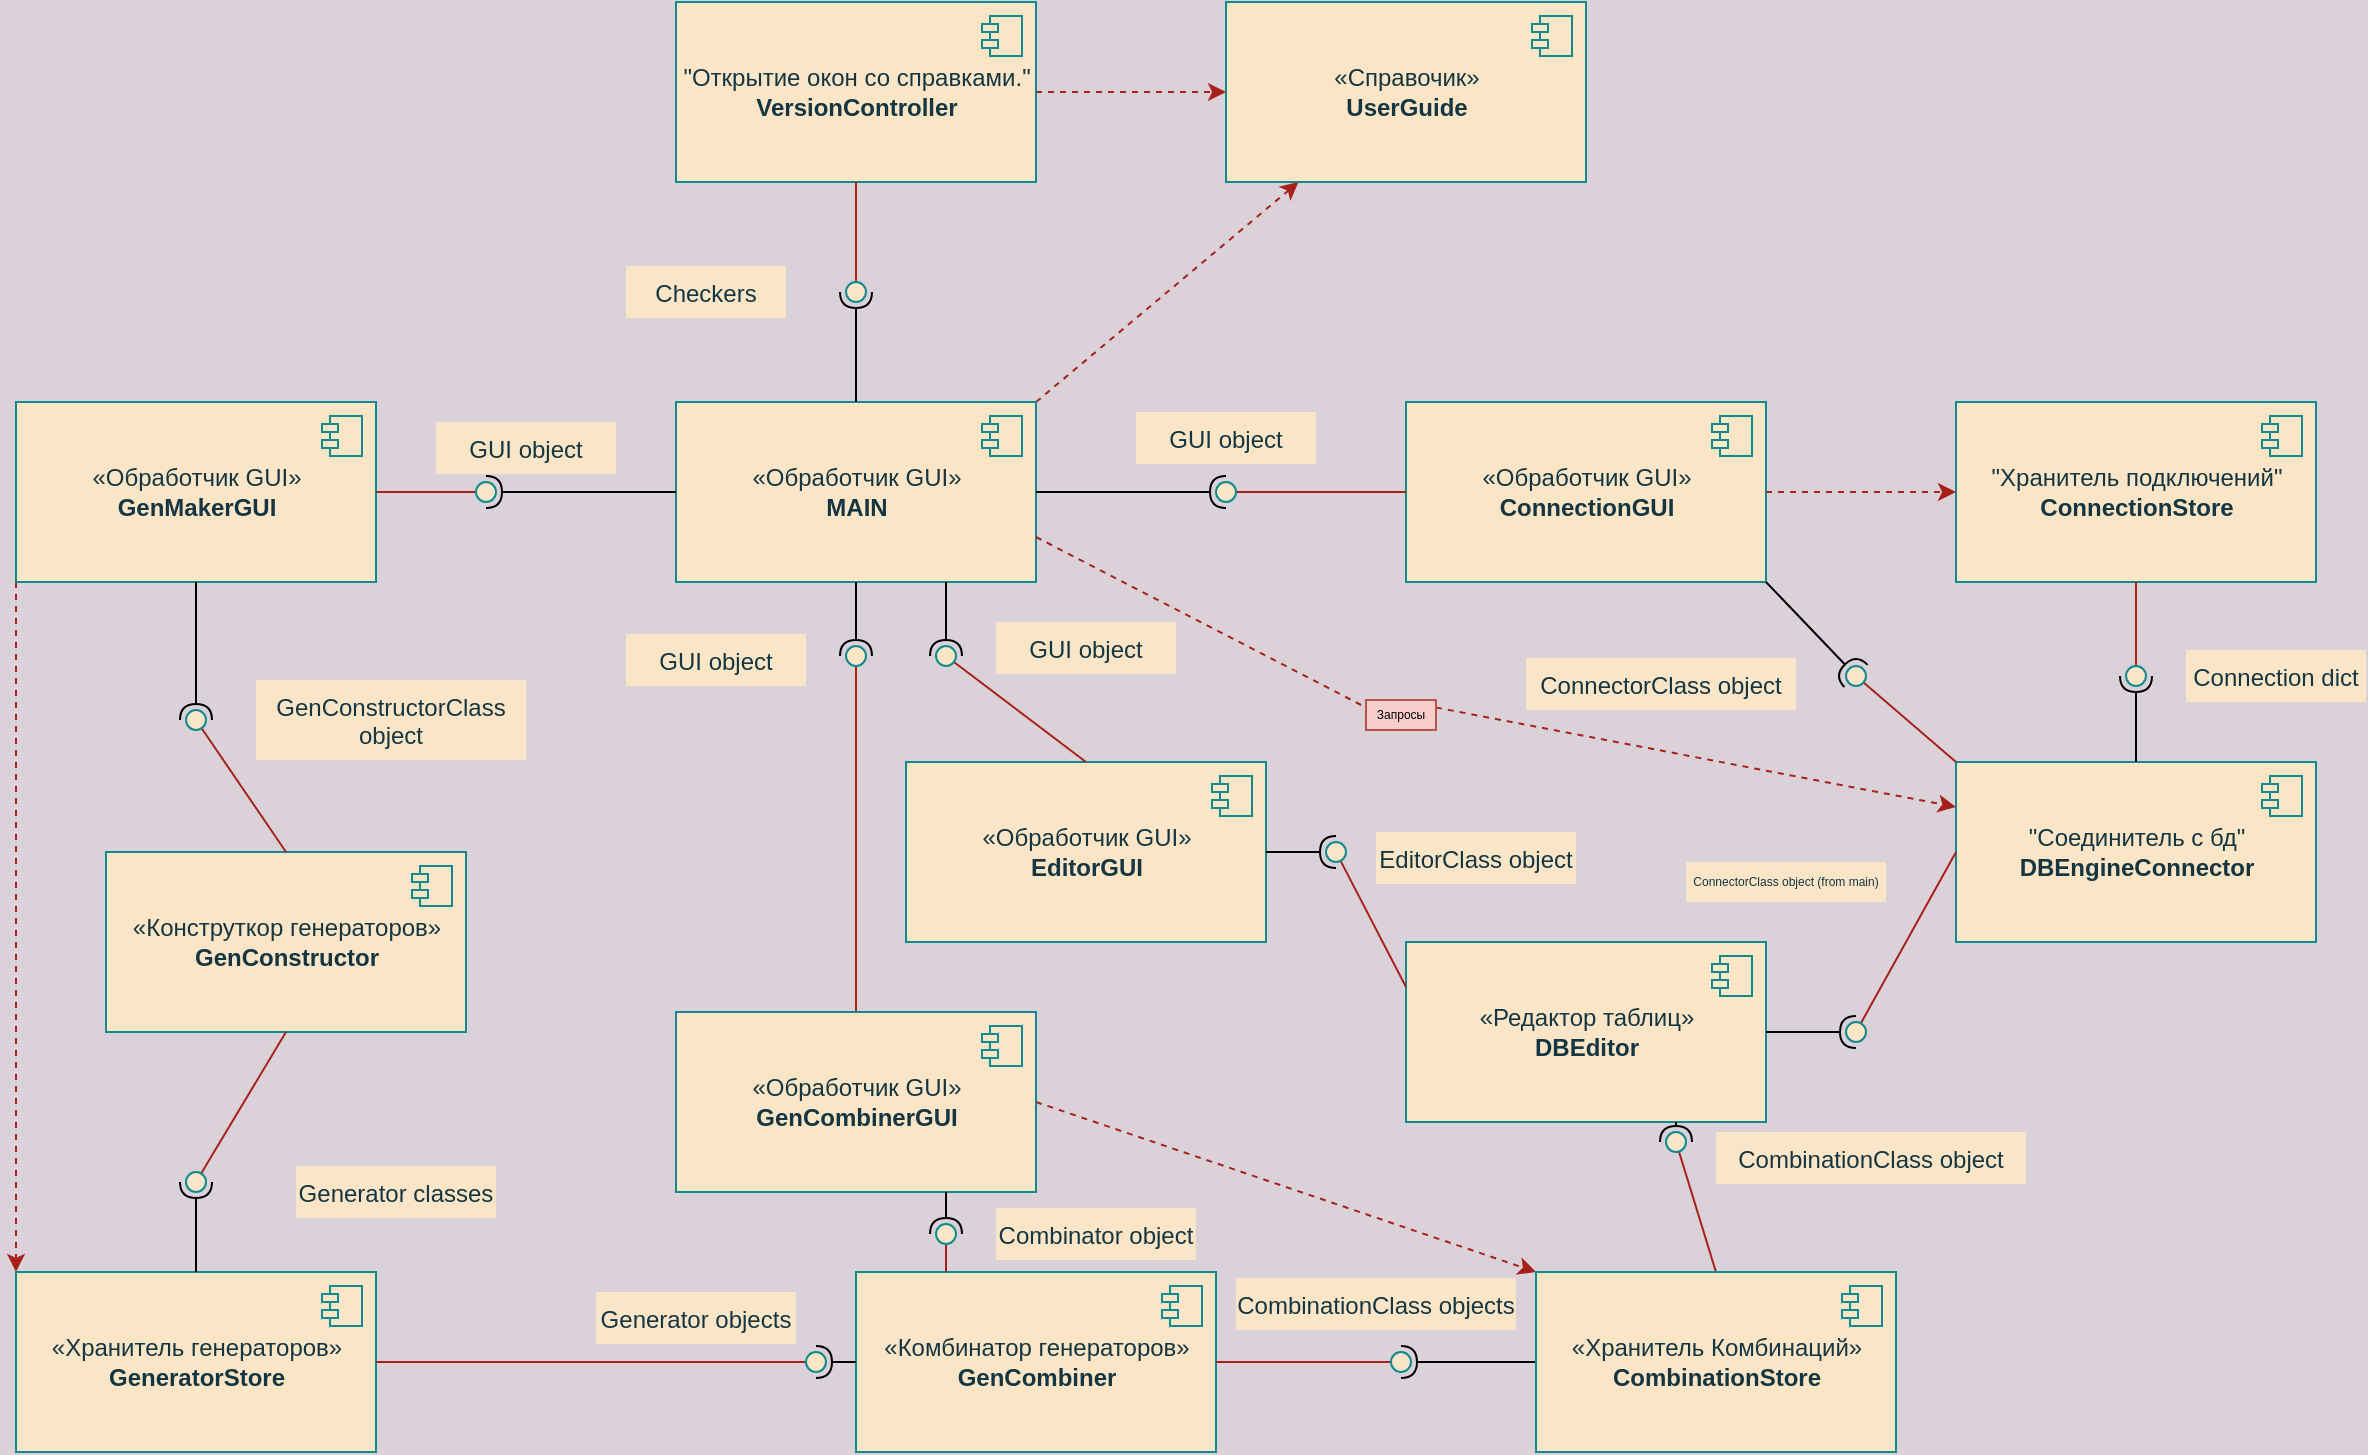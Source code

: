 <mxfile version="19.0.3" type="device"><diagram id="C5RBs43oDa-KdzZeNtuy" name="Page-1"><mxGraphModel dx="4013" dy="1730" grid="1" gridSize="5" guides="1" tooltips="1" connect="1" arrows="1" fold="1" page="1" pageScale="1" pageWidth="1169" pageHeight="827" background="#DAD2D8" math="0" shadow="0"><root><mxCell id="WIyWlLk6GJQsqaUBKTNV-0"/><mxCell id="WIyWlLk6GJQsqaUBKTNV-1" parent="WIyWlLk6GJQsqaUBKTNV-0"/><mxCell id="8KWRjLrC3s_CBurPXDUP-26" style="rounded=1;sketch=0;orthogonalLoop=1;jettySize=auto;html=1;exitX=1;exitY=0;exitDx=0;exitDy=0;fontColor=#143642;strokeColor=#A8201A;fillColor=#FAE5C7;dashed=1;" edge="1" parent="WIyWlLk6GJQsqaUBKTNV-1" source="8KWRjLrC3s_CBurPXDUP-9" target="8KWRjLrC3s_CBurPXDUP-11"><mxGeometry relative="1" as="geometry"/></mxCell><mxCell id="8KWRjLrC3s_CBurPXDUP-9" value="«Обработчик GUI»&lt;br&gt;&lt;b&gt;MAIN&lt;/b&gt;" style="html=1;dropTarget=0;rounded=0;sketch=0;fontColor=#143642;strokeColor=#0F8B8D;fillColor=#FAE5C7;" vertex="1" parent="WIyWlLk6GJQsqaUBKTNV-1"><mxGeometry x="-245" y="655" width="180" height="90" as="geometry"/></mxCell><mxCell id="8KWRjLrC3s_CBurPXDUP-10" value="" style="shape=module;jettyWidth=8;jettyHeight=4;rounded=0;sketch=0;fontColor=#143642;strokeColor=#0F8B8D;fillColor=#FAE5C7;" vertex="1" parent="8KWRjLrC3s_CBurPXDUP-9"><mxGeometry x="1" width="20" height="20" relative="1" as="geometry"><mxPoint x="-27" y="7" as="offset"/></mxGeometry></mxCell><mxCell id="8KWRjLrC3s_CBurPXDUP-11" value="«Справочик»&lt;br&gt;&lt;b&gt;UserGuide&lt;/b&gt;" style="html=1;dropTarget=0;rounded=0;sketch=0;fontColor=#143642;strokeColor=#0F8B8D;fillColor=#FAE5C7;" vertex="1" parent="WIyWlLk6GJQsqaUBKTNV-1"><mxGeometry x="30" y="455" width="180" height="90" as="geometry"/></mxCell><mxCell id="8KWRjLrC3s_CBurPXDUP-12" value="" style="shape=module;jettyWidth=8;jettyHeight=4;rounded=0;sketch=0;fontColor=#143642;strokeColor=#0F8B8D;fillColor=#FAE5C7;" vertex="1" parent="8KWRjLrC3s_CBurPXDUP-11"><mxGeometry x="1" width="20" height="20" relative="1" as="geometry"><mxPoint x="-27" y="7" as="offset"/></mxGeometry></mxCell><mxCell id="8KWRjLrC3s_CBurPXDUP-17" style="edgeStyle=orthogonalEdgeStyle;curved=0;rounded=1;sketch=0;orthogonalLoop=1;jettySize=auto;html=1;exitX=1;exitY=0.5;exitDx=0;exitDy=0;fontColor=#143642;strokeColor=#A8201A;fillColor=#FAE5C7;dashed=1;" edge="1" parent="WIyWlLk6GJQsqaUBKTNV-1" source="8KWRjLrC3s_CBurPXDUP-13" target="8KWRjLrC3s_CBurPXDUP-11"><mxGeometry relative="1" as="geometry"/></mxCell><mxCell id="8KWRjLrC3s_CBurPXDUP-13" value="&quot;Открытие окон со справками.&quot;&lt;br&gt;&lt;b&gt;VersionController&lt;/b&gt;" style="html=1;dropTarget=0;rounded=0;sketch=0;fontColor=#143642;strokeColor=#0F8B8D;fillColor=#FAE5C7;" vertex="1" parent="WIyWlLk6GJQsqaUBKTNV-1"><mxGeometry x="-245" y="455" width="180" height="90" as="geometry"/></mxCell><mxCell id="8KWRjLrC3s_CBurPXDUP-14" value="" style="shape=module;jettyWidth=8;jettyHeight=4;rounded=0;sketch=0;fontColor=#143642;strokeColor=#0F8B8D;fillColor=#FAE5C7;" vertex="1" parent="8KWRjLrC3s_CBurPXDUP-13"><mxGeometry x="1" width="20" height="20" relative="1" as="geometry"><mxPoint x="-27" y="7" as="offset"/></mxGeometry></mxCell><mxCell id="8KWRjLrC3s_CBurPXDUP-15" value="&quot;Хранитель подключений&quot;&lt;br&gt;&lt;b&gt;ConnectionStore&lt;/b&gt;" style="html=1;dropTarget=0;rounded=0;sketch=0;fontColor=#143642;strokeColor=#0F8B8D;fillColor=#FAE5C7;" vertex="1" parent="WIyWlLk6GJQsqaUBKTNV-1"><mxGeometry x="395" y="655" width="180" height="90" as="geometry"/></mxCell><mxCell id="8KWRjLrC3s_CBurPXDUP-16" value="" style="shape=module;jettyWidth=8;jettyHeight=4;rounded=0;sketch=0;fontColor=#143642;strokeColor=#0F8B8D;fillColor=#FAE5C7;" vertex="1" parent="8KWRjLrC3s_CBurPXDUP-15"><mxGeometry x="1" width="20" height="20" relative="1" as="geometry"><mxPoint x="-27" y="7" as="offset"/></mxGeometry></mxCell><mxCell id="8KWRjLrC3s_CBurPXDUP-22" value="" style="rounded=0;orthogonalLoop=1;jettySize=auto;html=1;endArrow=none;endFill=0;sketch=0;sourcePerimeterSpacing=0;targetPerimeterSpacing=0;fontColor=#143642;strokeColor=#A8201A;fillColor=#FAE5C7;curved=0;exitX=0.5;exitY=1;exitDx=0;exitDy=0;" edge="1" target="8KWRjLrC3s_CBurPXDUP-24" parent="WIyWlLk6GJQsqaUBKTNV-1" source="8KWRjLrC3s_CBurPXDUP-13"><mxGeometry relative="1" as="geometry"><mxPoint x="-180" y="590" as="sourcePoint"/></mxGeometry></mxCell><mxCell id="8KWRjLrC3s_CBurPXDUP-23" value="" style="rounded=0;orthogonalLoop=1;jettySize=auto;html=1;endArrow=halfCircle;endFill=0;entryX=0.5;entryY=0.5;endSize=6;strokeWidth=1;sketch=0;fontColor=#143642;fillColor=#FAE5C7;curved=0;" edge="1" target="8KWRjLrC3s_CBurPXDUP-24" parent="WIyWlLk6GJQsqaUBKTNV-1" source="8KWRjLrC3s_CBurPXDUP-9"><mxGeometry relative="1" as="geometry"><mxPoint x="-140" y="590" as="sourcePoint"/></mxGeometry></mxCell><mxCell id="8KWRjLrC3s_CBurPXDUP-24" value="" style="ellipse;whiteSpace=wrap;html=1;align=center;aspect=fixed;resizable=0;points=[];outlineConnect=0;sketch=0;rounded=0;fontColor=#143642;strokeColor=#0F8B8D;fillColor=#FAE5C7;" vertex="1" parent="WIyWlLk6GJQsqaUBKTNV-1"><mxGeometry x="-160" y="595" width="10" height="10" as="geometry"/></mxCell><mxCell id="8KWRjLrC3s_CBurPXDUP-25" value="Checkers" style="text;align=center;fontStyle=0;verticalAlign=middle;spacingLeft=3;spacingRight=3;strokeColor=none;rotatable=0;points=[[0,0.5],[1,0.5]];portConstraint=eastwest;rounded=0;sketch=0;fontColor=#143642;fillColor=#FAE5C7;" vertex="1" parent="WIyWlLk6GJQsqaUBKTNV-1"><mxGeometry x="-270" y="587" width="80" height="26" as="geometry"/></mxCell><mxCell id="8KWRjLrC3s_CBurPXDUP-30" value="Connection dict" style="text;align=center;fontStyle=0;verticalAlign=middle;spacingLeft=3;spacingRight=3;strokeColor=none;rotatable=0;points=[[0,0.5],[1,0.5]];portConstraint=eastwest;rounded=0;sketch=0;fontColor=#143642;fillColor=#FAE5C7;" vertex="1" parent="WIyWlLk6GJQsqaUBKTNV-1"><mxGeometry x="510" y="779" width="90" height="26" as="geometry"/></mxCell><mxCell id="8KWRjLrC3s_CBurPXDUP-31" value="&quot;Соединитель с бд&quot;&lt;br&gt;&lt;b&gt;DBEngineConnector&lt;br&gt;&lt;/b&gt;" style="html=1;dropTarget=0;rounded=0;sketch=0;fontColor=#143642;strokeColor=#0F8B8D;fillColor=#FAE5C7;" vertex="1" parent="WIyWlLk6GJQsqaUBKTNV-1"><mxGeometry x="395" y="835" width="180" height="90" as="geometry"/></mxCell><mxCell id="8KWRjLrC3s_CBurPXDUP-32" value="" style="shape=module;jettyWidth=8;jettyHeight=4;rounded=0;sketch=0;fontColor=#143642;strokeColor=#0F8B8D;fillColor=#FAE5C7;" vertex="1" parent="8KWRjLrC3s_CBurPXDUP-31"><mxGeometry x="1" width="20" height="20" relative="1" as="geometry"><mxPoint x="-27" y="7" as="offset"/></mxGeometry></mxCell><mxCell id="8KWRjLrC3s_CBurPXDUP-42" style="edgeStyle=none;shape=connector;rounded=1;sketch=0;orthogonalLoop=1;jettySize=auto;html=1;exitX=1;exitY=0.5;exitDx=0;exitDy=0;labelBackgroundColor=default;fontFamily=Helvetica;fontSize=11;fontColor=#143642;endArrow=classic;strokeColor=#A8201A;fillColor=#FAE5C7;dashed=1;" edge="1" parent="WIyWlLk6GJQsqaUBKTNV-1" source="8KWRjLrC3s_CBurPXDUP-34" target="8KWRjLrC3s_CBurPXDUP-15"><mxGeometry relative="1" as="geometry"/></mxCell><mxCell id="8KWRjLrC3s_CBurPXDUP-34" value="«Обработчик GUI»&lt;br&gt;&lt;b&gt;ConnectionGUI&lt;/b&gt;" style="html=1;dropTarget=0;rounded=0;sketch=0;fontColor=#143642;strokeColor=#0F8B8D;fillColor=#FAE5C7;" vertex="1" parent="WIyWlLk6GJQsqaUBKTNV-1"><mxGeometry x="120" y="655" width="180" height="90" as="geometry"/></mxCell><mxCell id="8KWRjLrC3s_CBurPXDUP-35" value="" style="shape=module;jettyWidth=8;jettyHeight=4;rounded=0;sketch=0;fontColor=#143642;strokeColor=#0F8B8D;fillColor=#FAE5C7;" vertex="1" parent="8KWRjLrC3s_CBurPXDUP-34"><mxGeometry x="1" width="20" height="20" relative="1" as="geometry"><mxPoint x="-27" y="7" as="offset"/></mxGeometry></mxCell><mxCell id="8KWRjLrC3s_CBurPXDUP-39" value="" style="rounded=0;orthogonalLoop=1;jettySize=auto;html=1;endArrow=none;endFill=0;sketch=0;sourcePerimeterSpacing=0;targetPerimeterSpacing=0;labelBackgroundColor=default;fontFamily=Helvetica;fontSize=11;fontColor=#143642;strokeColor=#A8201A;fillColor=#FAE5C7;shape=connector;exitX=0.5;exitY=1;exitDx=0;exitDy=0;" edge="1" target="8KWRjLrC3s_CBurPXDUP-41" parent="WIyWlLk6GJQsqaUBKTNV-1" source="8KWRjLrC3s_CBurPXDUP-15"><mxGeometry relative="1" as="geometry"><mxPoint x="460" y="790" as="sourcePoint"/></mxGeometry></mxCell><mxCell id="8KWRjLrC3s_CBurPXDUP-40" value="" style="rounded=0;orthogonalLoop=1;jettySize=auto;html=1;endArrow=halfCircle;endFill=0;entryX=0.5;entryY=0.5;endSize=6;strokeWidth=1;sketch=0;labelBackgroundColor=default;fontFamily=Helvetica;fontSize=11;fontColor=#143642;fillColor=#FAE5C7;shape=connector;exitX=0.5;exitY=0;exitDx=0;exitDy=0;" edge="1" target="8KWRjLrC3s_CBurPXDUP-41" parent="WIyWlLk6GJQsqaUBKTNV-1" source="8KWRjLrC3s_CBurPXDUP-31"><mxGeometry relative="1" as="geometry"><mxPoint x="505" y="792" as="sourcePoint"/></mxGeometry></mxCell><mxCell id="8KWRjLrC3s_CBurPXDUP-41" value="" style="ellipse;whiteSpace=wrap;html=1;align=center;aspect=fixed;resizable=0;points=[];outlineConnect=0;sketch=0;rounded=0;fontFamily=Helvetica;fontSize=11;fontColor=#143642;strokeColor=#0F8B8D;fillColor=#FAE5C7;" vertex="1" parent="WIyWlLk6GJQsqaUBKTNV-1"><mxGeometry x="480" y="787" width="10" height="10" as="geometry"/></mxCell><mxCell id="8KWRjLrC3s_CBurPXDUP-43" value="" style="rounded=0;orthogonalLoop=1;jettySize=auto;html=1;endArrow=none;endFill=0;sketch=0;sourcePerimeterSpacing=0;targetPerimeterSpacing=0;labelBackgroundColor=default;fontFamily=Helvetica;fontSize=11;fontColor=#143642;strokeColor=#A8201A;fillColor=#FAE5C7;shape=connector;exitX=0;exitY=0;exitDx=0;exitDy=0;" edge="1" target="8KWRjLrC3s_CBurPXDUP-45" parent="WIyWlLk6GJQsqaUBKTNV-1" source="8KWRjLrC3s_CBurPXDUP-31"><mxGeometry relative="1" as="geometry"><mxPoint x="310" y="880" as="sourcePoint"/></mxGeometry></mxCell><mxCell id="8KWRjLrC3s_CBurPXDUP-44" value="" style="rounded=0;orthogonalLoop=1;jettySize=auto;html=1;endArrow=halfCircle;endFill=0;entryX=0.5;entryY=0.5;endSize=6;strokeWidth=1;sketch=0;labelBackgroundColor=default;fontFamily=Helvetica;fontSize=11;fontColor=#143642;fillColor=#FAE5C7;shape=connector;exitX=1;exitY=1;exitDx=0;exitDy=0;" edge="1" target="8KWRjLrC3s_CBurPXDUP-45" parent="WIyWlLk6GJQsqaUBKTNV-1" source="8KWRjLrC3s_CBurPXDUP-34"><mxGeometry relative="1" as="geometry"><mxPoint x="310" y="840" as="sourcePoint"/></mxGeometry></mxCell><mxCell id="8KWRjLrC3s_CBurPXDUP-45" value="" style="ellipse;whiteSpace=wrap;html=1;align=center;aspect=fixed;resizable=0;points=[];outlineConnect=0;sketch=0;rounded=0;fontFamily=Helvetica;fontSize=11;fontColor=#143642;strokeColor=#0F8B8D;fillColor=#FAE5C7;" vertex="1" parent="WIyWlLk6GJQsqaUBKTNV-1"><mxGeometry x="340" y="787" width="10" height="10" as="geometry"/></mxCell><mxCell id="8KWRjLrC3s_CBurPXDUP-46" value="ConnectorClass object" style="text;align=center;fontStyle=0;verticalAlign=middle;spacingLeft=3;spacingRight=3;strokeColor=none;rotatable=0;points=[[0,0.5],[1,0.5]];portConstraint=eastwest;rounded=0;sketch=0;fontColor=#143642;fillColor=#FAE5C7;" vertex="1" parent="WIyWlLk6GJQsqaUBKTNV-1"><mxGeometry x="180" y="783" width="135" height="26" as="geometry"/></mxCell><mxCell id="8KWRjLrC3s_CBurPXDUP-47" value="" style="rounded=0;orthogonalLoop=1;jettySize=auto;html=1;endArrow=none;endFill=0;sketch=0;sourcePerimeterSpacing=0;targetPerimeterSpacing=0;labelBackgroundColor=default;fontFamily=Helvetica;fontSize=11;fontColor=#143642;strokeColor=#A8201A;fillColor=#FAE5C7;shape=connector;exitX=0;exitY=0.5;exitDx=0;exitDy=0;" edge="1" target="8KWRjLrC3s_CBurPXDUP-49" parent="WIyWlLk6GJQsqaUBKTNV-1" source="8KWRjLrC3s_CBurPXDUP-34"><mxGeometry relative="1" as="geometry"><mxPoint x="85" y="705" as="sourcePoint"/></mxGeometry></mxCell><mxCell id="8KWRjLrC3s_CBurPXDUP-48" value="" style="rounded=0;orthogonalLoop=1;jettySize=auto;html=1;endArrow=halfCircle;endFill=0;entryX=0.5;entryY=0.5;endSize=6;strokeWidth=1;sketch=0;labelBackgroundColor=default;fontFamily=Helvetica;fontSize=11;fontColor=#143642;fillColor=#FAE5C7;shape=connector;exitX=1;exitY=0.5;exitDx=0;exitDy=0;" edge="1" target="8KWRjLrC3s_CBurPXDUP-49" parent="WIyWlLk6GJQsqaUBKTNV-1" source="8KWRjLrC3s_CBurPXDUP-9"><mxGeometry relative="1" as="geometry"><mxPoint x="-35" y="695" as="sourcePoint"/></mxGeometry></mxCell><mxCell id="8KWRjLrC3s_CBurPXDUP-49" value="" style="ellipse;whiteSpace=wrap;html=1;align=center;aspect=fixed;resizable=0;points=[];outlineConnect=0;sketch=0;rounded=0;fontFamily=Helvetica;fontSize=11;fontColor=#143642;strokeColor=#0F8B8D;fillColor=#FAE5C7;" vertex="1" parent="WIyWlLk6GJQsqaUBKTNV-1"><mxGeometry x="25" y="695" width="10" height="10" as="geometry"/></mxCell><mxCell id="8KWRjLrC3s_CBurPXDUP-50" value="GUI object" style="text;align=center;fontStyle=0;verticalAlign=middle;spacingLeft=3;spacingRight=3;strokeColor=none;rotatable=0;points=[[0,0.5],[1,0.5]];portConstraint=eastwest;rounded=0;sketch=0;fontColor=#143642;fillColor=#FAE5C7;" vertex="1" parent="WIyWlLk6GJQsqaUBKTNV-1"><mxGeometry x="-15" y="660" width="90" height="26" as="geometry"/></mxCell><mxCell id="8KWRjLrC3s_CBurPXDUP-141" style="edgeStyle=none;rounded=1;sketch=0;orthogonalLoop=1;jettySize=auto;html=1;exitX=1;exitY=0.25;exitDx=0;exitDy=0;entryX=0;entryY=0.25;entryDx=0;entryDy=0;dashed=1;labelBackgroundColor=default;fontFamily=Helvetica;fontSize=6;fontColor=#143642;startArrow=none;startFill=0;endArrow=classic;endFill=1;strokeColor=#A8201A;fillColor=#FAE5C7;" edge="1" parent="WIyWlLk6GJQsqaUBKTNV-1" source="8KWRjLrC3s_CBurPXDUP-143" target="8KWRjLrC3s_CBurPXDUP-31"><mxGeometry relative="1" as="geometry"/></mxCell><mxCell id="8KWRjLrC3s_CBurPXDUP-53" value="«Обработчик GUI»&lt;br&gt;&lt;b&gt;EditorGUI&lt;/b&gt;" style="html=1;dropTarget=0;rounded=0;sketch=0;fontColor=#143642;strokeColor=#0F8B8D;fillColor=#FAE5C7;" vertex="1" parent="WIyWlLk6GJQsqaUBKTNV-1"><mxGeometry x="-130" y="835" width="180" height="90" as="geometry"/></mxCell><mxCell id="8KWRjLrC3s_CBurPXDUP-54" value="" style="shape=module;jettyWidth=8;jettyHeight=4;rounded=0;sketch=0;fontColor=#143642;strokeColor=#0F8B8D;fillColor=#FAE5C7;" vertex="1" parent="8KWRjLrC3s_CBurPXDUP-53"><mxGeometry x="1" width="20" height="20" relative="1" as="geometry"><mxPoint x="-27" y="7" as="offset"/></mxGeometry></mxCell><mxCell id="8KWRjLrC3s_CBurPXDUP-55" value="«Редактор таблиц»&lt;br&gt;&lt;b&gt;DBEditor&lt;/b&gt;" style="html=1;dropTarget=0;rounded=0;sketch=0;fontColor=#143642;strokeColor=#0F8B8D;fillColor=#FAE5C7;" vertex="1" parent="WIyWlLk6GJQsqaUBKTNV-1"><mxGeometry x="120" y="925" width="180" height="90" as="geometry"/></mxCell><mxCell id="8KWRjLrC3s_CBurPXDUP-56" value="" style="shape=module;jettyWidth=8;jettyHeight=4;rounded=0;sketch=0;fontColor=#143642;strokeColor=#0F8B8D;fillColor=#FAE5C7;" vertex="1" parent="8KWRjLrC3s_CBurPXDUP-55"><mxGeometry x="1" width="20" height="20" relative="1" as="geometry"><mxPoint x="-27" y="7" as="offset"/></mxGeometry></mxCell><mxCell id="8KWRjLrC3s_CBurPXDUP-58" value="" style="rounded=0;orthogonalLoop=1;jettySize=auto;html=1;endArrow=none;endFill=0;sketch=0;sourcePerimeterSpacing=0;targetPerimeterSpacing=0;labelBackgroundColor=default;fontFamily=Helvetica;fontSize=11;fontColor=#143642;strokeColor=#A8201A;fillColor=#FAE5C7;shape=connector;exitX=0;exitY=0.5;exitDx=0;exitDy=0;" edge="1" target="8KWRjLrC3s_CBurPXDUP-60" parent="WIyWlLk6GJQsqaUBKTNV-1" source="8KWRjLrC3s_CBurPXDUP-31"><mxGeometry relative="1" as="geometry"><mxPoint x="295" y="880" as="sourcePoint"/></mxGeometry></mxCell><mxCell id="8KWRjLrC3s_CBurPXDUP-59" value="" style="rounded=0;orthogonalLoop=1;jettySize=auto;html=1;endArrow=halfCircle;endFill=0;entryX=0.5;entryY=0.5;endSize=6;strokeWidth=1;sketch=0;labelBackgroundColor=default;fontFamily=Helvetica;fontSize=11;fontColor=#143642;fillColor=#FAE5C7;shape=connector;exitX=1;exitY=0.5;exitDx=0;exitDy=0;" edge="1" target="8KWRjLrC3s_CBurPXDUP-60" parent="WIyWlLk6GJQsqaUBKTNV-1" source="8KWRjLrC3s_CBurPXDUP-55"><mxGeometry relative="1" as="geometry"><mxPoint x="335" y="880" as="sourcePoint"/></mxGeometry></mxCell><mxCell id="8KWRjLrC3s_CBurPXDUP-60" value="" style="ellipse;whiteSpace=wrap;html=1;align=center;aspect=fixed;resizable=0;points=[];outlineConnect=0;sketch=0;rounded=0;fontFamily=Helvetica;fontSize=11;fontColor=#143642;strokeColor=#0F8B8D;fillColor=#FAE5C7;" vertex="1" parent="WIyWlLk6GJQsqaUBKTNV-1"><mxGeometry x="340" y="965" width="10" height="10" as="geometry"/></mxCell><mxCell id="8KWRjLrC3s_CBurPXDUP-61" value="ConnectorClass object (from main)" style="text;align=center;fontStyle=0;verticalAlign=middle;spacingLeft=3;spacingRight=3;strokeColor=none;rotatable=0;points=[[0,0.5],[1,0.5]];portConstraint=eastwest;rounded=0;sketch=0;fontColor=#143642;fillColor=#FAE5C7;fontSize=6;" vertex="1" parent="WIyWlLk6GJQsqaUBKTNV-1"><mxGeometry x="260" y="885" width="100" height="20" as="geometry"/></mxCell><mxCell id="8KWRjLrC3s_CBurPXDUP-62" value="" style="rounded=0;orthogonalLoop=1;jettySize=auto;html=1;endArrow=none;endFill=0;sketch=0;sourcePerimeterSpacing=0;targetPerimeterSpacing=0;labelBackgroundColor=default;fontFamily=Helvetica;fontSize=11;fontColor=#143642;strokeColor=#A8201A;fillColor=#FAE5C7;shape=connector;exitX=0;exitY=0.25;exitDx=0;exitDy=0;" edge="1" parent="WIyWlLk6GJQsqaUBKTNV-1" target="8KWRjLrC3s_CBurPXDUP-64" source="8KWRjLrC3s_CBurPXDUP-55"><mxGeometry relative="1" as="geometry"><mxPoint x="70" y="875" as="sourcePoint"/></mxGeometry></mxCell><mxCell id="8KWRjLrC3s_CBurPXDUP-63" value="" style="rounded=0;orthogonalLoop=1;jettySize=auto;html=1;endArrow=halfCircle;endFill=0;entryX=0.5;entryY=0.5;endSize=6;strokeWidth=1;sketch=0;labelBackgroundColor=default;fontFamily=Helvetica;fontSize=11;fontColor=#143642;fillColor=#FAE5C7;shape=connector;exitX=1;exitY=0.5;exitDx=0;exitDy=0;" edge="1" parent="WIyWlLk6GJQsqaUBKTNV-1" target="8KWRjLrC3s_CBurPXDUP-64" source="8KWRjLrC3s_CBurPXDUP-53"><mxGeometry relative="1" as="geometry"><mxPoint x="-65" y="890" as="sourcePoint"/></mxGeometry></mxCell><mxCell id="8KWRjLrC3s_CBurPXDUP-64" value="" style="ellipse;whiteSpace=wrap;html=1;align=center;aspect=fixed;resizable=0;points=[];outlineConnect=0;sketch=0;rounded=0;fontFamily=Helvetica;fontSize=11;fontColor=#143642;strokeColor=#0F8B8D;fillColor=#FAE5C7;" vertex="1" parent="WIyWlLk6GJQsqaUBKTNV-1"><mxGeometry x="80" y="875" width="10" height="10" as="geometry"/></mxCell><mxCell id="8KWRjLrC3s_CBurPXDUP-65" value="EditorClass object" style="text;align=center;fontStyle=0;verticalAlign=middle;spacingLeft=3;spacingRight=3;strokeColor=none;rotatable=0;points=[[0,0.5],[1,0.5]];portConstraint=eastwest;rounded=0;sketch=0;fontColor=#143642;fillColor=#FAE5C7;" vertex="1" parent="WIyWlLk6GJQsqaUBKTNV-1"><mxGeometry x="105" y="870" width="100" height="26" as="geometry"/></mxCell><mxCell id="8KWRjLrC3s_CBurPXDUP-66" value="" style="rounded=0;orthogonalLoop=1;jettySize=auto;html=1;endArrow=none;endFill=0;sketch=0;sourcePerimeterSpacing=0;targetPerimeterSpacing=0;labelBackgroundColor=default;fontFamily=Helvetica;fontSize=6;fontColor=#143642;strokeColor=#A8201A;fillColor=#FAE5C7;shape=connector;exitX=0.5;exitY=0;exitDx=0;exitDy=0;" edge="1" target="8KWRjLrC3s_CBurPXDUP-68" parent="WIyWlLk6GJQsqaUBKTNV-1" source="8KWRjLrC3s_CBurPXDUP-53"><mxGeometry relative="1" as="geometry"><mxPoint x="-180" y="792" as="sourcePoint"/></mxGeometry></mxCell><mxCell id="8KWRjLrC3s_CBurPXDUP-67" value="" style="rounded=0;orthogonalLoop=1;jettySize=auto;html=1;endArrow=halfCircle;endFill=0;entryX=0.5;entryY=0.5;endSize=6;strokeWidth=1;sketch=0;labelBackgroundColor=default;fontFamily=Helvetica;fontSize=6;fontColor=#143642;fillColor=#FAE5C7;shape=connector;exitX=0.75;exitY=1;exitDx=0;exitDy=0;" edge="1" target="8KWRjLrC3s_CBurPXDUP-68" parent="WIyWlLk6GJQsqaUBKTNV-1" source="8KWRjLrC3s_CBurPXDUP-9"><mxGeometry relative="1" as="geometry"><mxPoint x="-140" y="792" as="sourcePoint"/></mxGeometry></mxCell><mxCell id="8KWRjLrC3s_CBurPXDUP-68" value="" style="ellipse;whiteSpace=wrap;html=1;align=center;aspect=fixed;resizable=0;points=[];outlineConnect=0;sketch=0;rounded=0;fontFamily=Helvetica;fontSize=6;fontColor=#143642;strokeColor=#0F8B8D;fillColor=#FAE5C7;" vertex="1" parent="WIyWlLk6GJQsqaUBKTNV-1"><mxGeometry x="-115" y="777" width="10" height="10" as="geometry"/></mxCell><mxCell id="8KWRjLrC3s_CBurPXDUP-69" value="GUI object" style="text;align=center;fontStyle=0;verticalAlign=middle;spacingLeft=3;spacingRight=3;strokeColor=none;rotatable=0;points=[[0,0.5],[1,0.5]];portConstraint=eastwest;rounded=0;sketch=0;fontColor=#143642;fillColor=#FAE5C7;" vertex="1" parent="WIyWlLk6GJQsqaUBKTNV-1"><mxGeometry x="-85" y="765" width="90" height="26" as="geometry"/></mxCell><mxCell id="8KWRjLrC3s_CBurPXDUP-73" value="" style="rounded=0;orthogonalLoop=1;jettySize=auto;html=1;endArrow=none;endFill=0;sketch=0;sourcePerimeterSpacing=0;targetPerimeterSpacing=0;labelBackgroundColor=default;fontFamily=Helvetica;fontSize=6;fontColor=#143642;strokeColor=#A8201A;fillColor=#FAE5C7;shape=connector;exitX=0.5;exitY=0;exitDx=0;exitDy=0;" edge="1" target="8KWRjLrC3s_CBurPXDUP-75" parent="WIyWlLk6GJQsqaUBKTNV-1" source="8KWRjLrC3s_CBurPXDUP-79"><mxGeometry relative="1" as="geometry"><mxPoint x="-400" y="725" as="sourcePoint"/></mxGeometry></mxCell><mxCell id="8KWRjLrC3s_CBurPXDUP-74" value="" style="rounded=0;orthogonalLoop=1;jettySize=auto;html=1;endArrow=halfCircle;endFill=0;entryX=0.5;entryY=0.5;endSize=6;strokeWidth=1;sketch=0;labelBackgroundColor=default;fontFamily=Helvetica;fontSize=6;fontColor=#143642;fillColor=#FAE5C7;shape=connector;exitX=0.5;exitY=1;exitDx=0;exitDy=0;" edge="1" target="8KWRjLrC3s_CBurPXDUP-75" parent="WIyWlLk6GJQsqaUBKTNV-1" source="8KWRjLrC3s_CBurPXDUP-9"><mxGeometry relative="1" as="geometry"><mxPoint x="-355" y="710" as="sourcePoint"/></mxGeometry></mxCell><mxCell id="8KWRjLrC3s_CBurPXDUP-75" value="" style="ellipse;whiteSpace=wrap;html=1;align=center;aspect=fixed;resizable=0;points=[];outlineConnect=0;sketch=0;rounded=0;fontFamily=Helvetica;fontSize=6;fontColor=#143642;strokeColor=#0F8B8D;fillColor=#FAE5C7;" vertex="1" parent="WIyWlLk6GJQsqaUBKTNV-1"><mxGeometry x="-160" y="777" width="10" height="10" as="geometry"/></mxCell><mxCell id="8KWRjLrC3s_CBurPXDUP-140" style="edgeStyle=none;rounded=1;sketch=0;orthogonalLoop=1;jettySize=auto;html=1;exitX=0;exitY=1;exitDx=0;exitDy=0;entryX=0;entryY=0;entryDx=0;entryDy=0;labelBackgroundColor=default;fontFamily=Helvetica;fontSize=6;fontColor=#143642;startArrow=none;startFill=0;endArrow=classic;endFill=1;strokeColor=#A8201A;fillColor=#FAE5C7;dashed=1;" edge="1" parent="WIyWlLk6GJQsqaUBKTNV-1" source="8KWRjLrC3s_CBurPXDUP-77" target="8KWRjLrC3s_CBurPXDUP-99"><mxGeometry relative="1" as="geometry"/></mxCell><mxCell id="8KWRjLrC3s_CBurPXDUP-77" value="«Обработчик GUI»&lt;br&gt;&lt;b&gt;GenMakerGUI&lt;/b&gt;" style="html=1;dropTarget=0;rounded=0;sketch=0;fontColor=#143642;strokeColor=#0F8B8D;fillColor=#FAE5C7;" vertex="1" parent="WIyWlLk6GJQsqaUBKTNV-1"><mxGeometry x="-575" y="655" width="180" height="90" as="geometry"/></mxCell><mxCell id="8KWRjLrC3s_CBurPXDUP-78" value="" style="shape=module;jettyWidth=8;jettyHeight=4;rounded=0;sketch=0;fontColor=#143642;strokeColor=#0F8B8D;fillColor=#FAE5C7;" vertex="1" parent="8KWRjLrC3s_CBurPXDUP-77"><mxGeometry x="1" width="20" height="20" relative="1" as="geometry"><mxPoint x="-27" y="7" as="offset"/></mxGeometry></mxCell><mxCell id="8KWRjLrC3s_CBurPXDUP-148" style="edgeStyle=none;rounded=1;sketch=0;orthogonalLoop=1;jettySize=auto;html=1;exitX=1;exitY=0.5;exitDx=0;exitDy=0;entryX=0;entryY=0;entryDx=0;entryDy=0;dashed=1;labelBackgroundColor=default;fontFamily=Helvetica;fontSize=6;fontColor=#143642;startArrow=none;startFill=0;endArrow=classic;endFill=1;strokeColor=#A8201A;fillColor=#FAE5C7;" edge="1" parent="WIyWlLk6GJQsqaUBKTNV-1" source="8KWRjLrC3s_CBurPXDUP-79" target="8KWRjLrC3s_CBurPXDUP-146"><mxGeometry relative="1" as="geometry"/></mxCell><mxCell id="8KWRjLrC3s_CBurPXDUP-79" value="«Обработчик GUI»&lt;br&gt;&lt;b&gt;GenCombinerGUI&lt;/b&gt;" style="html=1;dropTarget=0;rounded=0;sketch=0;fontColor=#143642;strokeColor=#0F8B8D;fillColor=#FAE5C7;" vertex="1" parent="WIyWlLk6GJQsqaUBKTNV-1"><mxGeometry x="-245" y="960" width="180" height="90" as="geometry"/></mxCell><mxCell id="8KWRjLrC3s_CBurPXDUP-80" value="" style="shape=module;jettyWidth=8;jettyHeight=4;rounded=0;sketch=0;fontColor=#143642;strokeColor=#0F8B8D;fillColor=#FAE5C7;" vertex="1" parent="8KWRjLrC3s_CBurPXDUP-79"><mxGeometry x="1" width="20" height="20" relative="1" as="geometry"><mxPoint x="-27" y="7" as="offset"/></mxGeometry></mxCell><mxCell id="8KWRjLrC3s_CBurPXDUP-82" value="«Комбинатор генераторов»&lt;br&gt;&lt;b&gt;GenCombiner&lt;/b&gt;" style="html=1;dropTarget=0;rounded=0;sketch=0;fontColor=#143642;strokeColor=#0F8B8D;fillColor=#FAE5C7;" vertex="1" parent="WIyWlLk6GJQsqaUBKTNV-1"><mxGeometry x="-155" y="1090" width="180" height="90" as="geometry"/></mxCell><mxCell id="8KWRjLrC3s_CBurPXDUP-83" value="" style="shape=module;jettyWidth=8;jettyHeight=4;rounded=0;sketch=0;fontColor=#143642;strokeColor=#0F8B8D;fillColor=#FAE5C7;" vertex="1" parent="8KWRjLrC3s_CBurPXDUP-82"><mxGeometry x="1" width="20" height="20" relative="1" as="geometry"><mxPoint x="-27" y="7" as="offset"/></mxGeometry></mxCell><mxCell id="8KWRjLrC3s_CBurPXDUP-89" value="Generator objects" style="text;align=center;fontStyle=0;verticalAlign=middle;spacingLeft=3;spacingRight=3;strokeColor=none;rotatable=0;points=[[0,0.5],[1,0.5]];portConstraint=eastwest;rounded=0;sketch=0;fontColor=#143642;fillColor=#FAE5C7;" vertex="1" parent="WIyWlLk6GJQsqaUBKTNV-1"><mxGeometry x="-285" y="1100" width="100" height="26" as="geometry"/></mxCell><mxCell id="8KWRjLrC3s_CBurPXDUP-93" value="CombinationClass object" style="text;align=center;fontStyle=0;verticalAlign=middle;spacingLeft=3;spacingRight=3;strokeColor=none;rotatable=0;points=[[0,0.5],[1,0.5]];portConstraint=eastwest;rounded=0;sketch=0;fontColor=#143642;fillColor=#FAE5C7;" vertex="1" parent="WIyWlLk6GJQsqaUBKTNV-1"><mxGeometry x="275" y="1020" width="155" height="26" as="geometry"/></mxCell><mxCell id="8KWRjLrC3s_CBurPXDUP-95" value="" style="rounded=0;orthogonalLoop=1;jettySize=auto;html=1;endArrow=none;endFill=0;sketch=0;sourcePerimeterSpacing=0;targetPerimeterSpacing=0;labelBackgroundColor=default;fontFamily=Helvetica;fontSize=6;fontColor=#143642;strokeColor=#A8201A;fillColor=#FAE5C7;shape=connector;exitX=0.25;exitY=0;exitDx=0;exitDy=0;" edge="1" target="8KWRjLrC3s_CBurPXDUP-97" parent="WIyWlLk6GJQsqaUBKTNV-1" source="8KWRjLrC3s_CBurPXDUP-82"><mxGeometry relative="1" as="geometry"><mxPoint x="10" y="1020" as="sourcePoint"/></mxGeometry></mxCell><mxCell id="8KWRjLrC3s_CBurPXDUP-96" value="" style="rounded=0;orthogonalLoop=1;jettySize=auto;html=1;endArrow=halfCircle;endFill=0;entryX=0.5;entryY=0.5;endSize=6;strokeWidth=1;sketch=0;labelBackgroundColor=default;fontFamily=Helvetica;fontSize=6;fontColor=#143642;fillColor=#FAE5C7;shape=connector;exitX=0.75;exitY=1;exitDx=0;exitDy=0;" edge="1" target="8KWRjLrC3s_CBurPXDUP-97" parent="WIyWlLk6GJQsqaUBKTNV-1" source="8KWRjLrC3s_CBurPXDUP-79"><mxGeometry relative="1" as="geometry"><mxPoint x="50" y="1020" as="sourcePoint"/></mxGeometry></mxCell><mxCell id="8KWRjLrC3s_CBurPXDUP-97" value="" style="ellipse;whiteSpace=wrap;html=1;align=center;aspect=fixed;resizable=0;points=[];outlineConnect=0;sketch=0;rounded=0;fontFamily=Helvetica;fontSize=6;fontColor=#143642;strokeColor=#0F8B8D;fillColor=#FAE5C7;" vertex="1" parent="WIyWlLk6GJQsqaUBKTNV-1"><mxGeometry x="-115" y="1066" width="10" height="10" as="geometry"/></mxCell><mxCell id="8KWRjLrC3s_CBurPXDUP-98" value="Combinator object" style="text;align=center;fontStyle=0;verticalAlign=middle;spacingLeft=3;spacingRight=3;strokeColor=none;rotatable=0;points=[[0,0.5],[1,0.5]];portConstraint=eastwest;rounded=0;sketch=0;fontColor=#143642;fillColor=#FAE5C7;" vertex="1" parent="WIyWlLk6GJQsqaUBKTNV-1"><mxGeometry x="-85" y="1058" width="100" height="26" as="geometry"/></mxCell><mxCell id="8KWRjLrC3s_CBurPXDUP-99" value="«Хранитель генераторов»&lt;br&gt;&lt;b&gt;GeneratorStore&lt;/b&gt;" style="html=1;dropTarget=0;rounded=0;sketch=0;fontColor=#143642;strokeColor=#0F8B8D;fillColor=#FAE5C7;" vertex="1" parent="WIyWlLk6GJQsqaUBKTNV-1"><mxGeometry x="-575" y="1090" width="180" height="90" as="geometry"/></mxCell><mxCell id="8KWRjLrC3s_CBurPXDUP-100" value="" style="shape=module;jettyWidth=8;jettyHeight=4;rounded=0;sketch=0;fontColor=#143642;strokeColor=#0F8B8D;fillColor=#FAE5C7;" vertex="1" parent="8KWRjLrC3s_CBurPXDUP-99"><mxGeometry x="1" width="20" height="20" relative="1" as="geometry"><mxPoint x="-27" y="7" as="offset"/></mxGeometry></mxCell><mxCell id="8KWRjLrC3s_CBurPXDUP-101" value="«Конструткор генераторов»&lt;br&gt;&lt;b&gt;GenConstructor&lt;/b&gt;" style="html=1;dropTarget=0;rounded=0;sketch=0;fontColor=#143642;strokeColor=#0F8B8D;fillColor=#FAE5C7;" vertex="1" parent="WIyWlLk6GJQsqaUBKTNV-1"><mxGeometry x="-530" y="880" width="180" height="90" as="geometry"/></mxCell><mxCell id="8KWRjLrC3s_CBurPXDUP-102" value="" style="shape=module;jettyWidth=8;jettyHeight=4;rounded=0;sketch=0;fontColor=#143642;strokeColor=#0F8B8D;fillColor=#FAE5C7;" vertex="1" parent="8KWRjLrC3s_CBurPXDUP-101"><mxGeometry x="1" width="20" height="20" relative="1" as="geometry"><mxPoint x="-27" y="7" as="offset"/></mxGeometry></mxCell><mxCell id="8KWRjLrC3s_CBurPXDUP-109" value="CombinationClass objects" style="text;align=center;fontStyle=0;verticalAlign=middle;spacingLeft=3;spacingRight=3;strokeColor=none;rotatable=0;points=[[0,0.5],[1,0.5]];portConstraint=eastwest;rounded=0;sketch=0;fontColor=#143642;fillColor=#FAE5C7;" vertex="1" parent="WIyWlLk6GJQsqaUBKTNV-1"><mxGeometry x="35" y="1093" width="140" height="26" as="geometry"/></mxCell><mxCell id="8KWRjLrC3s_CBurPXDUP-112" value="" style="rounded=0;orthogonalLoop=1;jettySize=auto;html=1;endArrow=none;endFill=0;sketch=0;sourcePerimeterSpacing=0;targetPerimeterSpacing=0;labelBackgroundColor=default;fontFamily=Helvetica;fontSize=6;fontColor=#143642;strokeColor=#A8201A;fillColor=#FAE5C7;exitX=0.5;exitY=1;exitDx=0;exitDy=0;" edge="1" target="8KWRjLrC3s_CBurPXDUP-114" parent="WIyWlLk6GJQsqaUBKTNV-1" source="8KWRjLrC3s_CBurPXDUP-101"><mxGeometry relative="1" as="geometry"><mxPoint x="-555" y="1020" as="sourcePoint"/></mxGeometry></mxCell><mxCell id="8KWRjLrC3s_CBurPXDUP-113" value="" style="rounded=0;orthogonalLoop=1;jettySize=auto;html=1;endArrow=halfCircle;endFill=0;entryX=0.5;entryY=0.5;endSize=6;strokeWidth=1;sketch=0;labelBackgroundColor=default;fontFamily=Helvetica;fontSize=6;fontColor=#143642;fillColor=#FAE5C7;exitX=0.5;exitY=0;exitDx=0;exitDy=0;" edge="1" target="8KWRjLrC3s_CBurPXDUP-114" parent="WIyWlLk6GJQsqaUBKTNV-1" source="8KWRjLrC3s_CBurPXDUP-99"><mxGeometry relative="1" as="geometry"><mxPoint x="-515" y="1020" as="sourcePoint"/></mxGeometry></mxCell><mxCell id="8KWRjLrC3s_CBurPXDUP-114" value="" style="ellipse;whiteSpace=wrap;html=1;align=center;aspect=fixed;resizable=0;points=[];outlineConnect=0;sketch=0;rounded=0;fontFamily=Helvetica;fontSize=6;fontColor=#143642;strokeColor=#0F8B8D;fillColor=#FAE5C7;" vertex="1" parent="WIyWlLk6GJQsqaUBKTNV-1"><mxGeometry x="-490" y="1040" width="10" height="10" as="geometry"/></mxCell><mxCell id="8KWRjLrC3s_CBurPXDUP-116" value="" style="rounded=0;orthogonalLoop=1;jettySize=auto;html=1;endArrow=none;endFill=0;sketch=0;sourcePerimeterSpacing=0;targetPerimeterSpacing=0;labelBackgroundColor=default;fontFamily=Helvetica;fontSize=6;fontColor=#143642;strokeColor=#A8201A;fillColor=#FAE5C7;exitX=1;exitY=0.5;exitDx=0;exitDy=0;" edge="1" target="8KWRjLrC3s_CBurPXDUP-118" parent="WIyWlLk6GJQsqaUBKTNV-1" source="8KWRjLrC3s_CBurPXDUP-99"><mxGeometry relative="1" as="geometry"><mxPoint x="-460" y="1032" as="sourcePoint"/></mxGeometry></mxCell><mxCell id="8KWRjLrC3s_CBurPXDUP-117" value="" style="rounded=0;orthogonalLoop=1;jettySize=auto;html=1;endArrow=halfCircle;endFill=0;entryX=0.5;entryY=0.5;endSize=6;strokeWidth=1;sketch=0;labelBackgroundColor=default;fontFamily=Helvetica;fontSize=6;fontColor=#143642;fillColor=#FAE5C7;exitX=0;exitY=0.5;exitDx=0;exitDy=0;" edge="1" target="8KWRjLrC3s_CBurPXDUP-118" parent="WIyWlLk6GJQsqaUBKTNV-1" source="8KWRjLrC3s_CBurPXDUP-82"><mxGeometry relative="1" as="geometry"><mxPoint x="-655" y="1090" as="sourcePoint"/></mxGeometry></mxCell><mxCell id="8KWRjLrC3s_CBurPXDUP-118" value="" style="ellipse;whiteSpace=wrap;html=1;align=center;aspect=fixed;resizable=0;points=[];outlineConnect=0;sketch=0;rounded=0;fontFamily=Helvetica;fontSize=6;fontColor=#143642;strokeColor=#0F8B8D;fillColor=#FAE5C7;" vertex="1" parent="WIyWlLk6GJQsqaUBKTNV-1"><mxGeometry x="-180" y="1130" width="10" height="10" as="geometry"/></mxCell><mxCell id="8KWRjLrC3s_CBurPXDUP-119" value="Generator classes" style="text;align=center;fontStyle=0;verticalAlign=middle;spacingLeft=3;spacingRight=3;strokeColor=none;rotatable=0;points=[[0,0.5],[1,0.5]];portConstraint=eastwest;rounded=0;sketch=0;fontColor=#143642;fillColor=#FAE5C7;" vertex="1" parent="WIyWlLk6GJQsqaUBKTNV-1"><mxGeometry x="-435" y="1037" width="100" height="26" as="geometry"/></mxCell><mxCell id="8KWRjLrC3s_CBurPXDUP-123" value="GenConstructorClass&#10;object" style="text;align=center;fontStyle=0;verticalAlign=middle;spacingLeft=3;spacingRight=3;strokeColor=none;rotatable=0;points=[[0,0.5],[1,0.5]];portConstraint=eastwest;rounded=0;sketch=0;fontColor=#143642;fillColor=#FAE5C7;" vertex="1" parent="WIyWlLk6GJQsqaUBKTNV-1"><mxGeometry x="-455" y="794" width="135" height="40" as="geometry"/></mxCell><mxCell id="8KWRjLrC3s_CBurPXDUP-125" style="edgeStyle=none;rounded=1;sketch=0;orthogonalLoop=1;jettySize=auto;html=1;exitX=0.5;exitY=0;exitDx=0;exitDy=0;labelBackgroundColor=default;fontFamily=Helvetica;fontSize=6;fontColor=#143642;startArrow=none;startFill=0;endArrow=classic;endFill=1;strokeColor=#A8201A;fillColor=#FAE5C7;" edge="1" parent="WIyWlLk6GJQsqaUBKTNV-1" source="8KWRjLrC3s_CBurPXDUP-101" target="8KWRjLrC3s_CBurPXDUP-101"><mxGeometry relative="1" as="geometry"/></mxCell><mxCell id="8KWRjLrC3s_CBurPXDUP-126" value="" style="rounded=0;orthogonalLoop=1;jettySize=auto;html=1;endArrow=none;endFill=0;sketch=0;sourcePerimeterSpacing=0;targetPerimeterSpacing=0;labelBackgroundColor=default;fontFamily=Helvetica;fontSize=6;fontColor=#143642;strokeColor=#A8201A;fillColor=#FAE5C7;exitX=1;exitY=0.5;exitDx=0;exitDy=0;" edge="1" target="8KWRjLrC3s_CBurPXDUP-128" parent="WIyWlLk6GJQsqaUBKTNV-1" source="8KWRjLrC3s_CBurPXDUP-77"><mxGeometry relative="1" as="geometry"><mxPoint x="-370" y="720" as="sourcePoint"/></mxGeometry></mxCell><mxCell id="8KWRjLrC3s_CBurPXDUP-127" value="" style="rounded=0;orthogonalLoop=1;jettySize=auto;html=1;endArrow=halfCircle;endFill=0;entryX=0.5;entryY=0.5;endSize=6;strokeWidth=1;sketch=0;labelBackgroundColor=default;fontFamily=Helvetica;fontSize=6;fontColor=#143642;fillColor=#FAE5C7;exitX=0;exitY=0.5;exitDx=0;exitDy=0;" edge="1" target="8KWRjLrC3s_CBurPXDUP-128" parent="WIyWlLk6GJQsqaUBKTNV-1" source="8KWRjLrC3s_CBurPXDUP-9"><mxGeometry relative="1" as="geometry"><mxPoint x="-330" y="720" as="sourcePoint"/></mxGeometry></mxCell><mxCell id="8KWRjLrC3s_CBurPXDUP-128" value="" style="ellipse;whiteSpace=wrap;html=1;align=center;aspect=fixed;resizable=0;points=[];outlineConnect=0;sketch=0;rounded=0;fontFamily=Helvetica;fontSize=6;fontColor=#143642;strokeColor=#0F8B8D;fillColor=#FAE5C7;" vertex="1" parent="WIyWlLk6GJQsqaUBKTNV-1"><mxGeometry x="-345" y="695" width="10" height="10" as="geometry"/></mxCell><mxCell id="8KWRjLrC3s_CBurPXDUP-129" value="GUI object" style="text;align=center;fontStyle=0;verticalAlign=middle;spacingLeft=3;spacingRight=3;strokeColor=none;rotatable=0;points=[[0,0.5],[1,0.5]];portConstraint=eastwest;rounded=0;sketch=0;fontColor=#143642;fillColor=#FAE5C7;" vertex="1" parent="WIyWlLk6GJQsqaUBKTNV-1"><mxGeometry x="-270" y="771" width="90" height="26" as="geometry"/></mxCell><mxCell id="8KWRjLrC3s_CBurPXDUP-130" value="GUI object" style="text;align=center;fontStyle=0;verticalAlign=middle;spacingLeft=3;spacingRight=3;strokeColor=none;rotatable=0;points=[[0,0.5],[1,0.5]];portConstraint=eastwest;rounded=0;sketch=0;fontColor=#143642;fillColor=#FAE5C7;" vertex="1" parent="WIyWlLk6GJQsqaUBKTNV-1"><mxGeometry x="-365" y="665" width="90" height="26" as="geometry"/></mxCell><mxCell id="8KWRjLrC3s_CBurPXDUP-131" value="" style="rounded=0;orthogonalLoop=1;jettySize=auto;html=1;endArrow=none;endFill=0;sketch=0;sourcePerimeterSpacing=0;targetPerimeterSpacing=0;labelBackgroundColor=default;fontFamily=Helvetica;fontSize=6;fontColor=#143642;strokeColor=#A8201A;fillColor=#FAE5C7;exitX=0.5;exitY=0;exitDx=0;exitDy=0;" edge="1" target="8KWRjLrC3s_CBurPXDUP-133" parent="WIyWlLk6GJQsqaUBKTNV-1" source="8KWRjLrC3s_CBurPXDUP-101"><mxGeometry relative="1" as="geometry"><mxPoint x="-560" y="792" as="sourcePoint"/></mxGeometry></mxCell><mxCell id="8KWRjLrC3s_CBurPXDUP-132" value="" style="rounded=0;orthogonalLoop=1;jettySize=auto;html=1;endArrow=halfCircle;endFill=0;entryX=0.5;entryY=0.5;endSize=6;strokeWidth=1;sketch=0;labelBackgroundColor=default;fontFamily=Helvetica;fontSize=6;fontColor=#143642;fillColor=#FAE5C7;exitX=0.5;exitY=1;exitDx=0;exitDy=0;" edge="1" target="8KWRjLrC3s_CBurPXDUP-133" parent="WIyWlLk6GJQsqaUBKTNV-1" source="8KWRjLrC3s_CBurPXDUP-77"><mxGeometry relative="1" as="geometry"><mxPoint x="-520" y="792" as="sourcePoint"/></mxGeometry></mxCell><mxCell id="8KWRjLrC3s_CBurPXDUP-133" value="" style="ellipse;whiteSpace=wrap;html=1;align=center;aspect=fixed;resizable=0;points=[];outlineConnect=0;sketch=0;rounded=0;fontFamily=Helvetica;fontSize=6;fontColor=#143642;strokeColor=#0F8B8D;fillColor=#FAE5C7;" vertex="1" parent="WIyWlLk6GJQsqaUBKTNV-1"><mxGeometry x="-490" y="809" width="10" height="10" as="geometry"/></mxCell><mxCell id="8KWRjLrC3s_CBurPXDUP-134" value="" style="rounded=0;orthogonalLoop=1;jettySize=auto;html=1;endArrow=none;endFill=0;sketch=0;sourcePerimeterSpacing=0;targetPerimeterSpacing=0;labelBackgroundColor=default;fontFamily=Helvetica;fontSize=6;fontColor=#143642;strokeColor=#A8201A;fillColor=#FAE5C7;exitX=1;exitY=0.5;exitDx=0;exitDy=0;" edge="1" target="8KWRjLrC3s_CBurPXDUP-136" parent="WIyWlLk6GJQsqaUBKTNV-1" source="8KWRjLrC3s_CBurPXDUP-82"><mxGeometry relative="1" as="geometry"><mxPoint x="340" y="1090" as="sourcePoint"/></mxGeometry></mxCell><mxCell id="8KWRjLrC3s_CBurPXDUP-135" value="" style="rounded=0;orthogonalLoop=1;jettySize=auto;html=1;endArrow=halfCircle;endFill=0;entryX=0.5;entryY=0.5;endSize=6;strokeWidth=1;sketch=0;labelBackgroundColor=default;fontFamily=Helvetica;fontSize=6;fontColor=#143642;fillColor=#FAE5C7;exitX=0;exitY=0.5;exitDx=0;exitDy=0;" edge="1" target="8KWRjLrC3s_CBurPXDUP-136" parent="WIyWlLk6GJQsqaUBKTNV-1" source="8KWRjLrC3s_CBurPXDUP-146"><mxGeometry relative="1" as="geometry"><mxPoint x="132.86" y="1139.826" as="sourcePoint"/></mxGeometry></mxCell><mxCell id="8KWRjLrC3s_CBurPXDUP-136" value="" style="ellipse;whiteSpace=wrap;html=1;align=center;aspect=fixed;resizable=0;points=[];outlineConnect=0;sketch=0;rounded=0;fontFamily=Helvetica;fontSize=6;fontColor=#143642;strokeColor=#0F8B8D;fillColor=#FAE5C7;" vertex="1" parent="WIyWlLk6GJQsqaUBKTNV-1"><mxGeometry x="112.5" y="1130" width="10" height="10" as="geometry"/></mxCell><mxCell id="8KWRjLrC3s_CBurPXDUP-137" value="" style="rounded=0;orthogonalLoop=1;jettySize=auto;html=1;endArrow=none;endFill=0;sketch=0;sourcePerimeterSpacing=0;targetPerimeterSpacing=0;labelBackgroundColor=default;fontFamily=Helvetica;fontSize=6;fontColor=#143642;strokeColor=#A8201A;fillColor=#FAE5C7;exitX=0.5;exitY=0;exitDx=0;exitDy=0;" edge="1" target="8KWRjLrC3s_CBurPXDUP-139" parent="WIyWlLk6GJQsqaUBKTNV-1" source="8KWRjLrC3s_CBurPXDUP-146"><mxGeometry relative="1" as="geometry"><mxPoint x="255" y="1060" as="sourcePoint"/></mxGeometry></mxCell><mxCell id="8KWRjLrC3s_CBurPXDUP-138" value="" style="rounded=0;orthogonalLoop=1;jettySize=auto;html=1;endArrow=halfCircle;endFill=0;entryX=0.5;entryY=0.5;endSize=6;strokeWidth=1;sketch=0;labelBackgroundColor=default;fontFamily=Helvetica;fontSize=6;fontColor=#143642;fillColor=#FAE5C7;exitX=0.75;exitY=1;exitDx=0;exitDy=0;" edge="1" target="8KWRjLrC3s_CBurPXDUP-139" parent="WIyWlLk6GJQsqaUBKTNV-1" source="8KWRjLrC3s_CBurPXDUP-55"><mxGeometry relative="1" as="geometry"><mxPoint x="340" y="1050" as="sourcePoint"/></mxGeometry></mxCell><mxCell id="8KWRjLrC3s_CBurPXDUP-139" value="" style="ellipse;whiteSpace=wrap;html=1;align=center;aspect=fixed;resizable=0;points=[];outlineConnect=0;sketch=0;rounded=0;fontFamily=Helvetica;fontSize=6;fontColor=#143642;strokeColor=#0F8B8D;fillColor=#FAE5C7;" vertex="1" parent="WIyWlLk6GJQsqaUBKTNV-1"><mxGeometry x="250" y="1020" width="10" height="10" as="geometry"/></mxCell><mxCell id="8KWRjLrC3s_CBurPXDUP-143" value="Запросы" style="text;align=center;fontStyle=0;verticalAlign=middle;spacingLeft=3;spacingRight=3;strokeColor=#b85450;rotatable=0;points=[[0,0.5],[1,0.5]];portConstraint=eastwest;rounded=0;sketch=0;fillColor=#f8cecc;fontSize=6;" vertex="1" parent="WIyWlLk6GJQsqaUBKTNV-1"><mxGeometry x="100" y="804" width="35" height="15" as="geometry"/></mxCell><mxCell id="8KWRjLrC3s_CBurPXDUP-145" value="" style="edgeStyle=none;rounded=1;sketch=0;orthogonalLoop=1;jettySize=auto;html=1;exitX=1;exitY=0.75;exitDx=0;exitDy=0;entryX=0;entryY=0.25;entryDx=0;entryDy=0;dashed=1;labelBackgroundColor=default;fontFamily=Helvetica;fontSize=6;fontColor=#143642;startArrow=none;startFill=0;endArrow=none;endFill=1;strokeColor=#A8201A;fillColor=#FAE5C7;" edge="1" parent="WIyWlLk6GJQsqaUBKTNV-1" source="8KWRjLrC3s_CBurPXDUP-9" target="8KWRjLrC3s_CBurPXDUP-143"><mxGeometry relative="1" as="geometry"><mxPoint x="50" y="857.5" as="sourcePoint"/><mxPoint x="395.0" y="857.5" as="targetPoint"/></mxGeometry></mxCell><mxCell id="8KWRjLrC3s_CBurPXDUP-146" value="«Хранитель Комбинаций»&lt;br&gt;&lt;b&gt;CombinationStore&lt;/b&gt;" style="html=1;dropTarget=0;rounded=0;sketch=0;fontColor=#143642;strokeColor=#0F8B8D;fillColor=#FAE5C7;" vertex="1" parent="WIyWlLk6GJQsqaUBKTNV-1"><mxGeometry x="185" y="1090" width="180" height="90" as="geometry"/></mxCell><mxCell id="8KWRjLrC3s_CBurPXDUP-147" value="" style="shape=module;jettyWidth=8;jettyHeight=4;rounded=0;sketch=0;fontColor=#143642;strokeColor=#0F8B8D;fillColor=#FAE5C7;" vertex="1" parent="8KWRjLrC3s_CBurPXDUP-146"><mxGeometry x="1" width="20" height="20" relative="1" as="geometry"><mxPoint x="-27" y="7" as="offset"/></mxGeometry></mxCell></root></mxGraphModel></diagram></mxfile>
